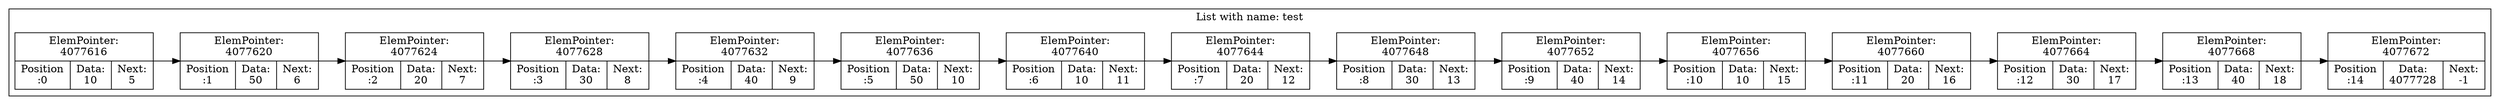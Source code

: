 digraph G{
rankdir=LR;
subgraph clusterlist {
0 [shape=record, label="ElemPointer:\n4077616 | {Position\n:0 | Data:\n10 | Next:\n5}"];
0->1
1 [shape=record, label="ElemPointer:\n4077620 | {Position\n:1 | Data:\n50 | Next:\n6}"];
1->2
2 [shape=record, label="ElemPointer:\n4077624 | {Position\n:2 | Data:\n20 | Next:\n7}"];
2->3
3 [shape=record, label="ElemPointer:\n4077628 | {Position\n:3 | Data:\n30 | Next:\n8}"];
3->4
4 [shape=record, label="ElemPointer:\n4077632 | {Position\n:4 | Data:\n40 | Next:\n9}"];
4->5
5 [shape=record, label="ElemPointer:\n4077636 | {Position\n:5 | Data:\n50 | Next:\n10}"];
5->6
6 [shape=record, label="ElemPointer:\n4077640 | {Position\n:6 | Data:\n10 | Next:\n11}"];
6->7
7 [shape=record, label="ElemPointer:\n4077644 | {Position\n:7 | Data:\n20 | Next:\n12}"];
7->8
8 [shape=record, label="ElemPointer:\n4077648 | {Position\n:8 | Data:\n30 | Next:\n13}"];
8->9
9 [shape=record, label="ElemPointer:\n4077652 | {Position\n:9 | Data:\n40 | Next:\n14}"];
9->10
10 [shape=record, label="ElemPointer:\n4077656 | {Position\n:10 | Data:\n10 | Next:\n15}"];
10->11
11 [shape=record, label="ElemPointer:\n4077660 | {Position\n:11 | Data:\n20 | Next:\n16}"];
11->12
12 [shape=record, label="ElemPointer:\n4077664 | {Position\n:12 | Data:\n30 | Next:\n17}"];
12->13
13 [shape=record, label="ElemPointer:\n4077668 | {Position\n:13 | Data:\n40 | Next:\n18}"];
13->14
14 [shape=record, label="ElemPointer:\n4077672 | {Position\n:14 | Data:\n4077728 | Next:\n-1}"];
label = "List with name: test"}
}
